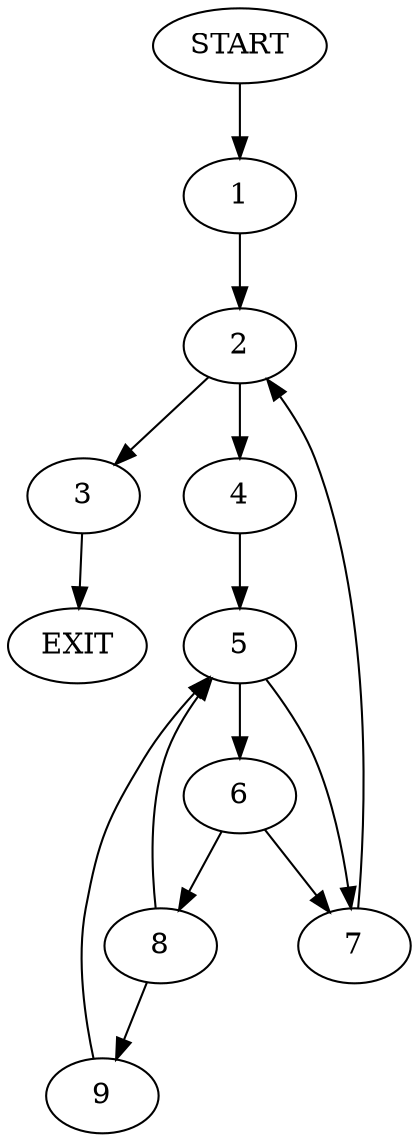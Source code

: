 digraph {
0 [label="START"];
1;
2;
3;
4;
5;
6;
7;
8;
9;
10 [label="EXIT"];
0 -> 1;
1 -> 2;
2 -> 3;
2 -> 4;
3 -> 10;
4 -> 5;
5 -> 6;
5 -> 7;
7 -> 2;
6 -> 8;
6 -> 7;
8 -> 5;
8 -> 9;
9 -> 5;
}